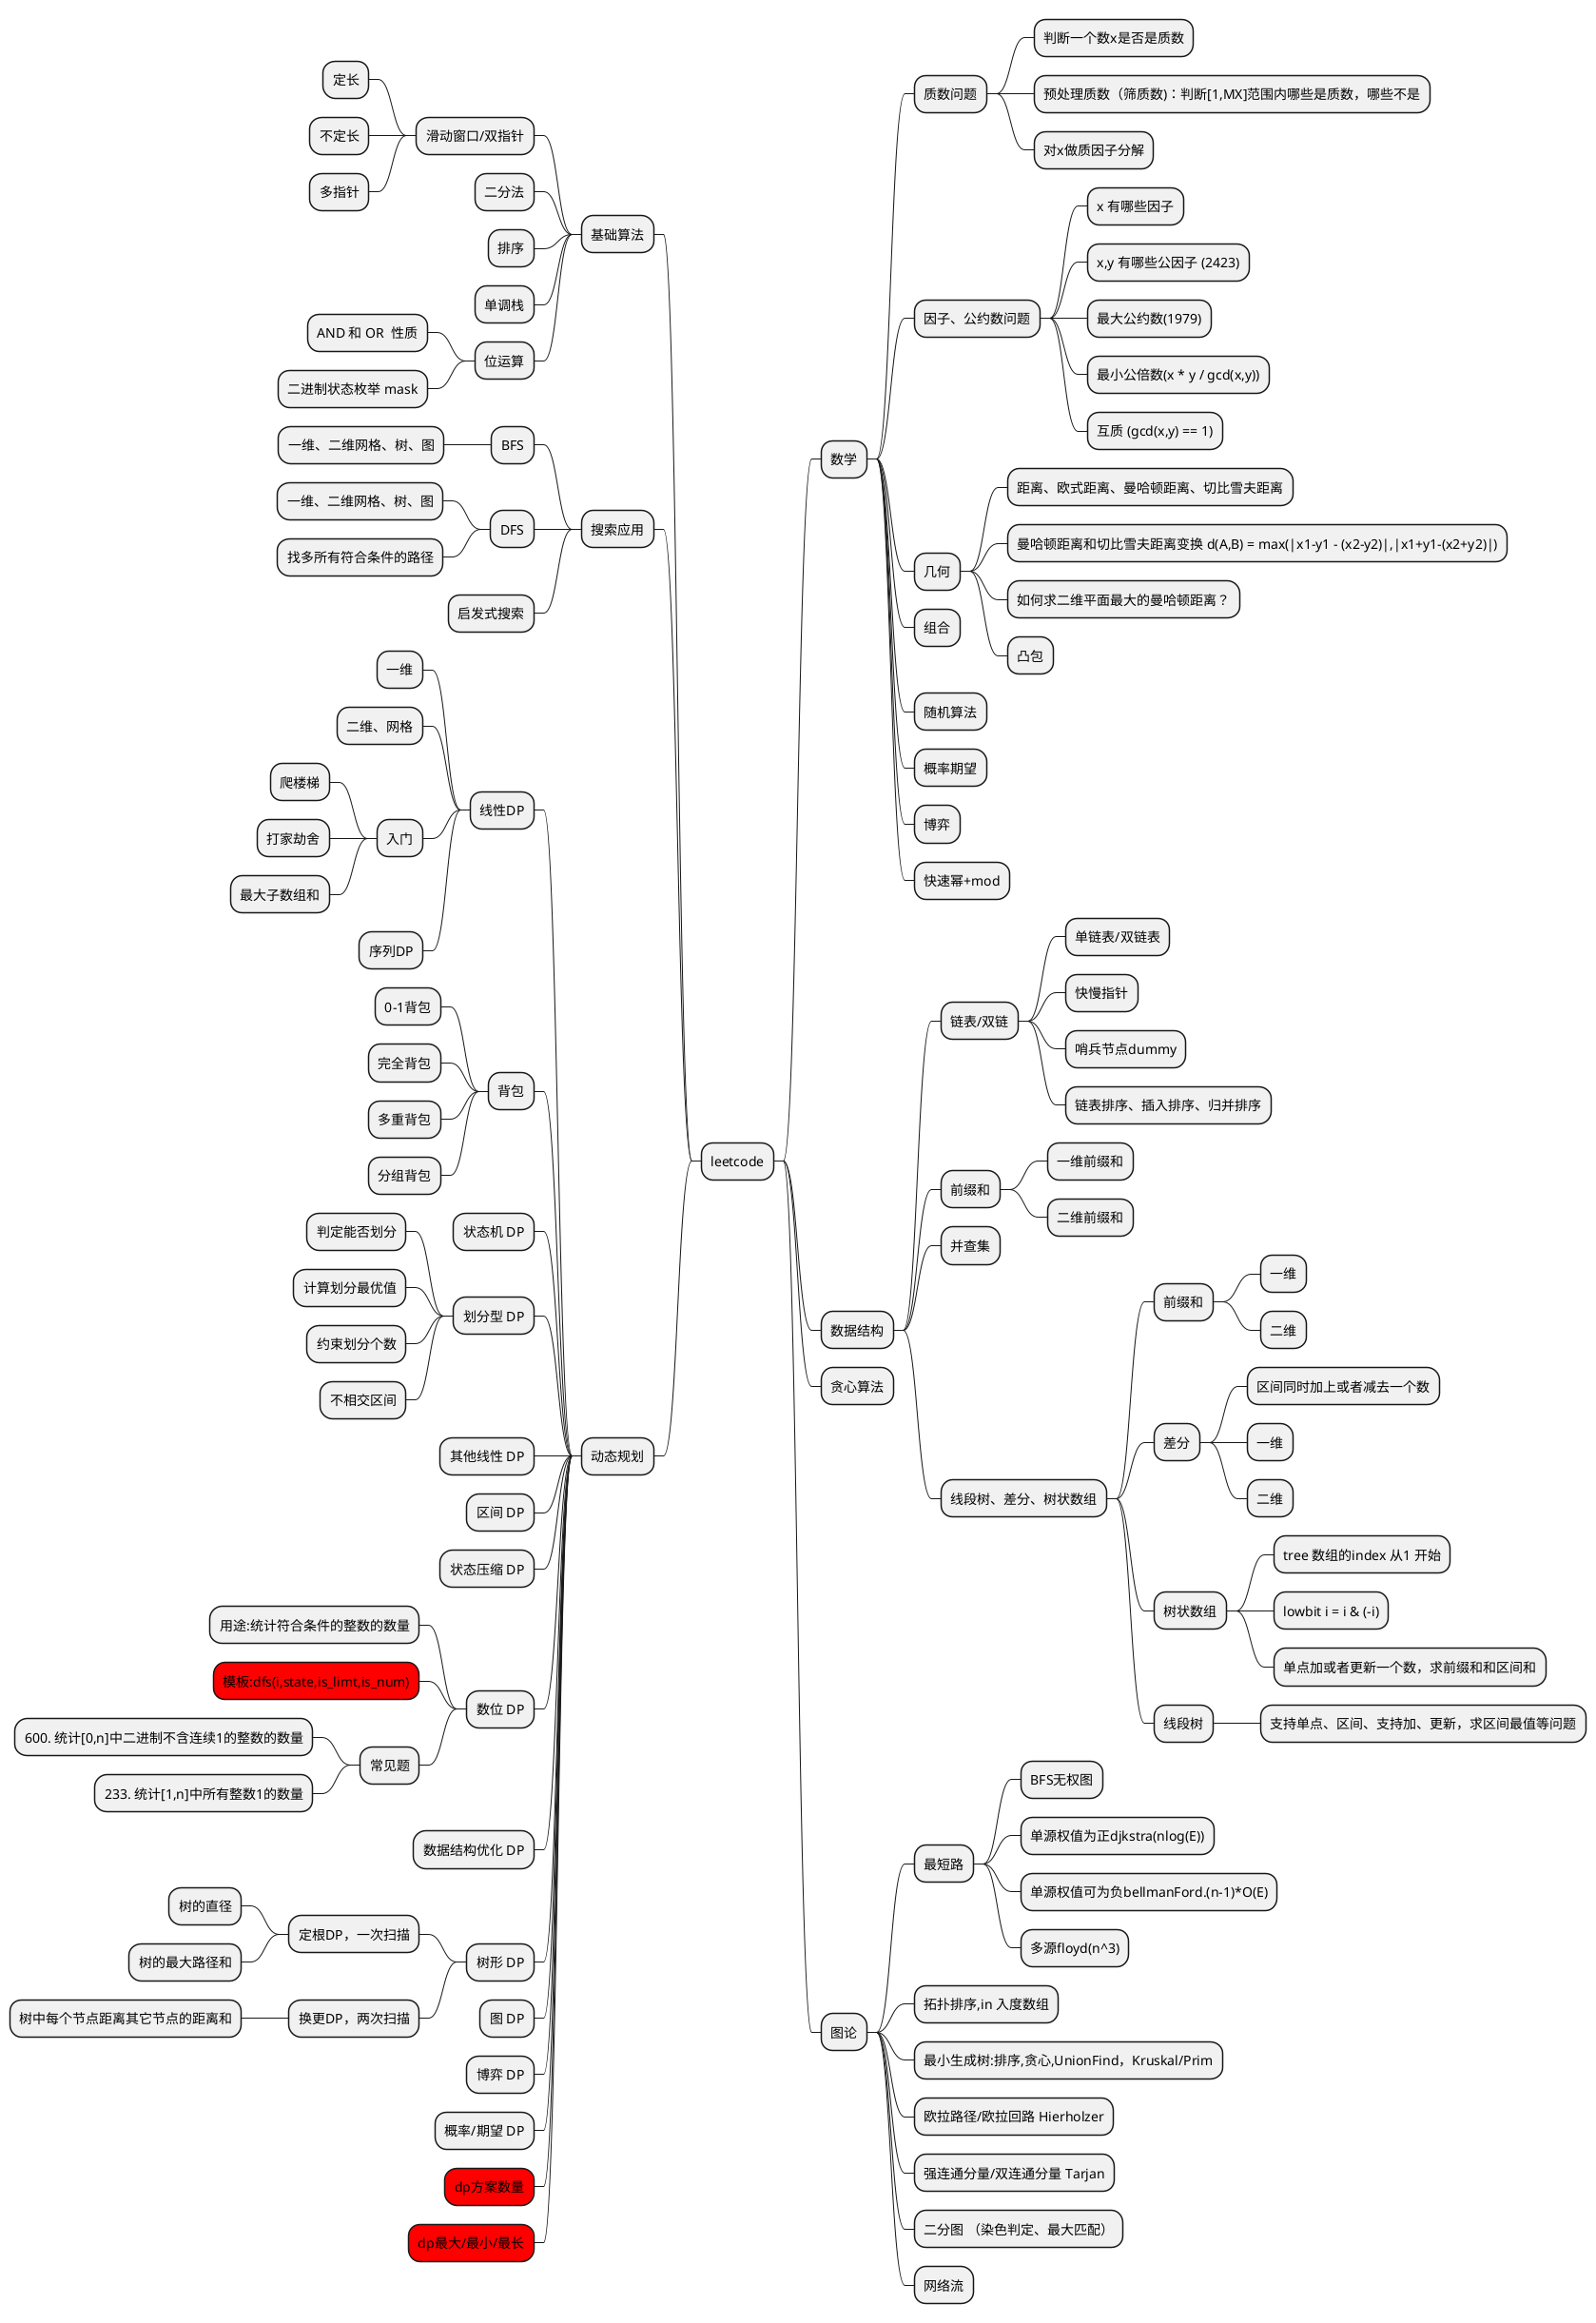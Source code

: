 @startmindmap
* leetcode
** 数学
*** 质数问题
**** 判断一个数x是否是质数
**** 预处理质数（筛质数)：判断[1,MX]范围内哪些是质数，哪些不是
**** 对x做质因子分解
*** 因子、公约数问题
**** x 有哪些因子
**** x,y 有哪些公因子 (2423)
**** 最大公约数(1979)
**** 最小公倍数(x * y / gcd(x,y))
**** 互质 (gcd(x,y) == 1)
*** 几何
**** 距离、欧式距离、曼哈顿距离、切比雪夫距离
**** 曼哈顿距离和切比雪夫距离变换 d(A,B) = max(|x1-y1 - (x2-y2)|,|x1+y1-(x2+y2)|)
**** 如何求二维平面最大的曼哈顿距离？
**** 凸包
*** 组合
*** 随机算法
*** 概率期望
*** 博弈
*** 快速幂+mod


** 数据结构
*** 链表/双链
**** 单链表/双链表
**** 快慢指针
**** 哨兵节点dummy
**** 链表排序、插入排序、归并排序

*** 前缀和
**** 一维前缀和
**** 二维前缀和

*** 并查集

*** 线段树、差分、树状数组
**** 前缀和
***** 一维
***** 二维
**** 差分
***** 区间同时加上或者减去一个数
***** 一维
***** 二维
**** 树状数组
***** tree 数组的index 从1 开始
***** lowbit i = i & (-i)
***** 单点加或者更新一个数，求前缀和和区间和
**** 线段树
***** 支持单点、区间、支持加、更新，求区间最值等问题





** 贪心算法

** 图论
*** 最短路
**** BFS无权图
**** 单源权值为正djkstra(nlog(E))
**** 单源权值可为负bellmanFord.(n-1)*O(E)
**** 多源floyd(n^3)

*** 拓扑排序,in 入度数组

*** 最小生成树:排序,贪心,UnionFind，Kruskal/Prim

*** 欧拉路径/欧拉回路 Hierholzer

*** 强连通分量/双连通分量 Tarjan

*** 二分图 （染色判定、最大匹配）

*** 网络流


left side

** 基础算法

*** 滑动窗口/双指针
**** 定长
**** 不定长
**** 多指针
*** 二分法
*** 排序
*** 单调栈
*** 位运算
**** AND 和 OR  性质
**** 二进制状态枚举 mask

** 搜索应用
*** BFS
**** 一维、二维网格、树、图
*** DFS
**** 一维、二维网格、树、图
**** 找多所有符合条件的路径
*** 启发式搜索

** 动态规划
*** 线性DP
**** 一维
**** 二维、网格
**** 入门
***** 爬楼梯
***** 打家劫舍
***** 最大子数组和
**** 序列DP

*** 背包
**** 0-1背包
**** 完全背包
**** 多重背包
**** 分组背包

*** 状态机 DP
*** 划分型 DP
**** 判定能否划分
**** 计算划分最优值
**** 约束划分个数
**** 不相交区间
*** 其他线性 DP
*** 区间 DP
*** 状态压缩 DP
*** 数位 DP
**** 用途:统计符合条件的整数的数量
****[#Red] 模板:dfs(i,state,is_limt,is_num)
**** 常见题
***** 600. 统计[0,n]中二进制不含连续1的整数的数量
***** 233. 统计[1,n]中所有整数1的数量
*** 数据结构优化 DP
*** 树形 DP
**** 定根DP，一次扫描
***** 树的直径
***** 树的最大路径和
**** 换更DP，两次扫描
***** 树中每个节点距离其它节点的距离和
*** 图 DP
*** 博弈 DP
*** 概率/期望 DP

***[#Red] dp方案数量

***[#Red] dp最大/最小/最长

@endmindmap